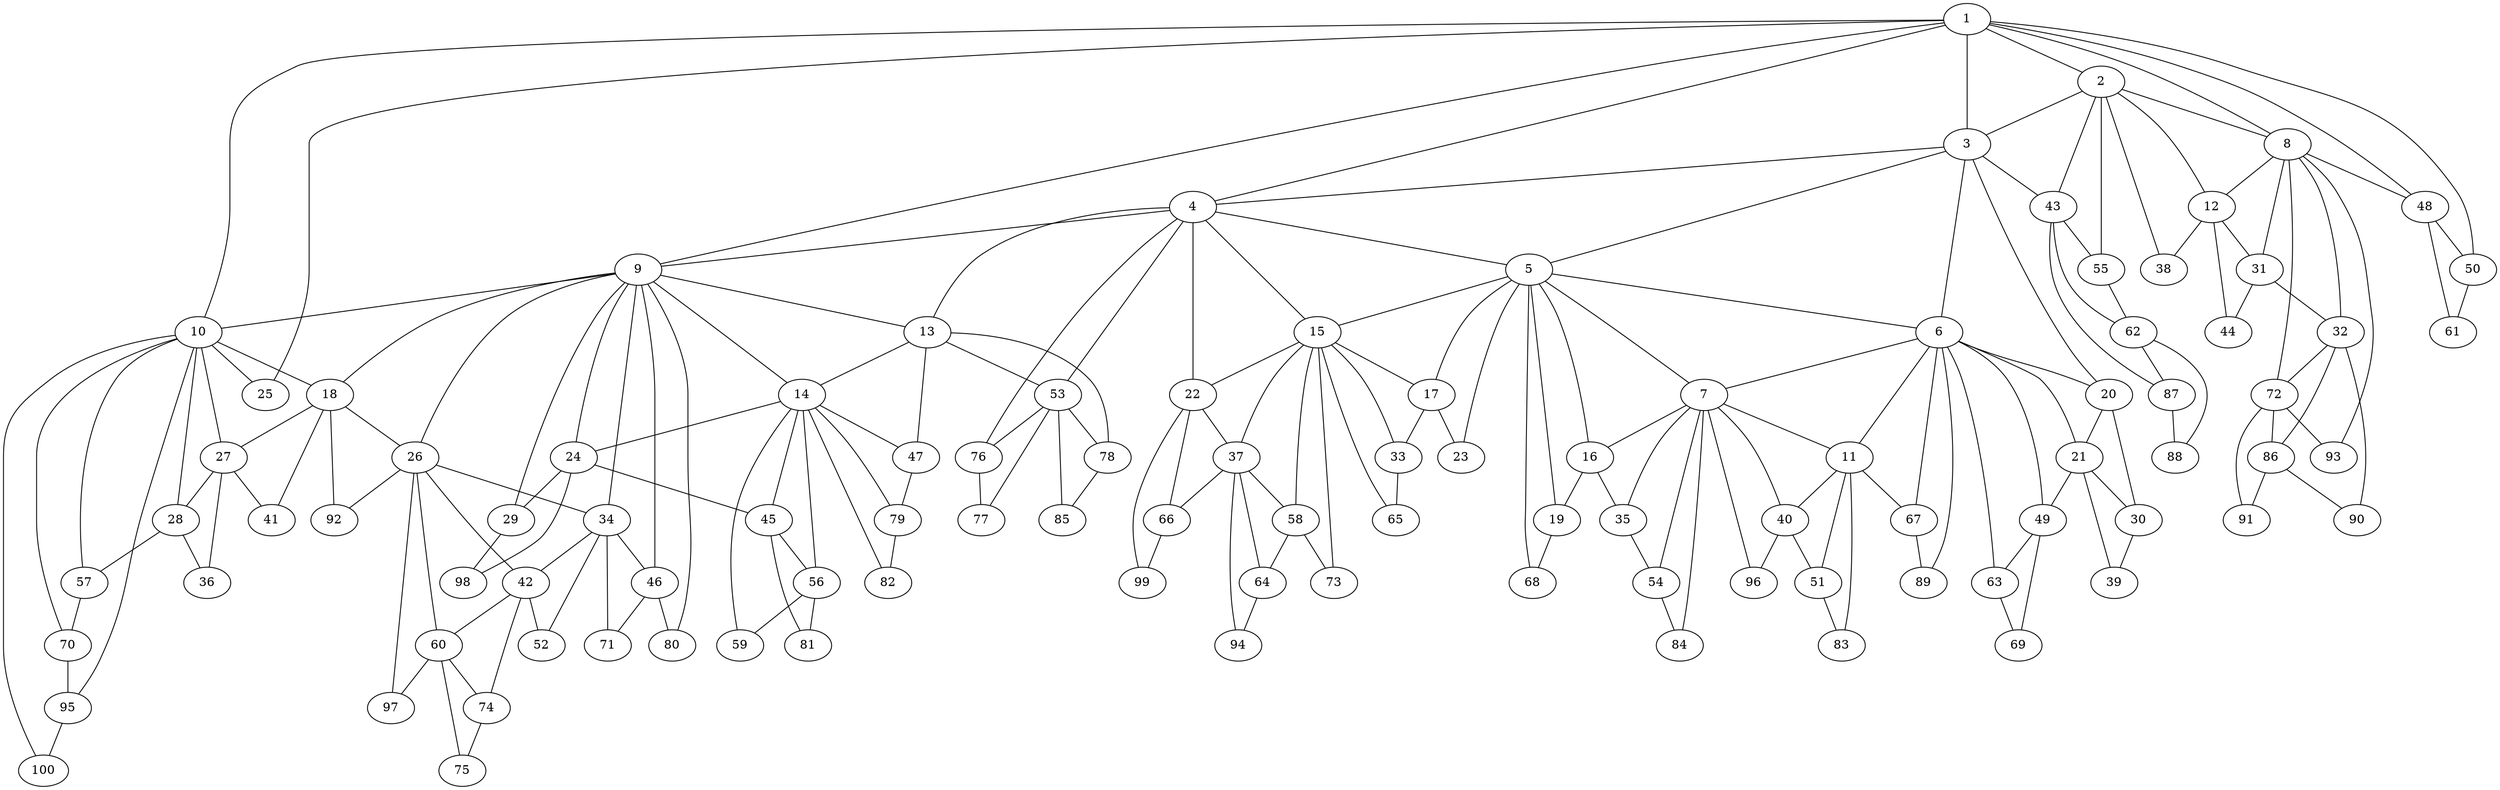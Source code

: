 graph grafoDorogovtsevMendes{
1--2
1--3
2--3
1--4
3--4
3--5
4--5
3--6
5--6
5--7
6--7
1--8
2--8
1--9
4--9
1--10
9--10
6--11
7--11
2--12
8--12
4--13
9--13
9--14
13--14
4--15
5--15
5--16
7--16
5--17
15--17
9--18
10--18
5--19
16--19
3--20
6--20
6--21
20--21
4--22
15--22
5--23
17--23
9--24
14--24
1--25
10--25
9--26
18--26
10--27
18--27
10--28
27--28
9--29
24--29
20--30
21--30
8--31
12--31
8--32
31--32
15--33
17--33
9--34
26--34
7--35
16--35
27--36
28--36
15--37
22--37
2--38
12--38
21--39
30--39
7--40
11--40
18--41
27--41
26--42
34--42
2--43
3--43
12--44
31--44
14--45
24--45
9--46
34--46
13--47
14--47
1--48
8--48
6--49
21--49
1--50
48--50
11--51
40--51
34--52
42--52
4--53
13--53
7--54
35--54
2--55
43--55
14--56
45--56
10--57
28--57
15--58
37--58
14--59
56--59
26--60
42--60
48--61
50--61
43--62
55--62
6--63
49--63
37--64
58--64
15--65
33--65
22--66
37--66
6--67
11--67
5--68
19--68
49--69
63--69
10--70
57--70
34--71
46--71
8--72
32--72
15--73
58--73
42--74
60--74
60--75
74--75
4--76
53--76
53--77
76--77
13--78
53--78
14--79
47--79
9--80
46--80
45--81
56--81
14--82
79--82
11--83
51--83
7--84
54--84
53--85
78--85
32--86
72--86
43--87
62--87
62--88
87--88
6--89
67--89
32--90
86--90
72--91
86--91
18--92
26--92
8--93
72--93
37--94
64--94
10--95
70--95
7--96
40--96
26--97
60--97
24--98
29--98
22--99
66--99
10--100
95--100
}
